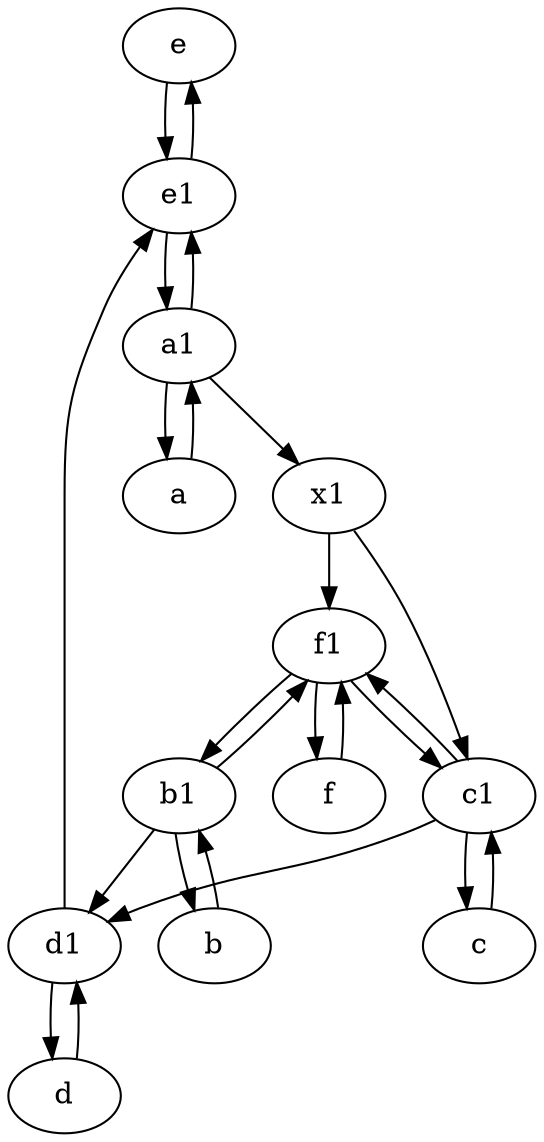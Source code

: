 digraph  {
	e [pos="30,50!"];
	a1 [pos="40,15!"];
	f1;
	a [pos="40,10!"];
	c1 [pos="30,15!"];
	b1 [pos="45,20!"];
	e1 [pos="25,45!"];
	f [pos="15,45!"];
	c [pos="20,10!"];
	b [pos="50,20!"];
	x1;
	d [pos="20,30!"];
	d1 [pos="25,30!"];
	b1 -> b;
	f -> f1;
	a -> a1;
	a1 -> e1;
	e -> e1;
	d1 -> e1;
	b -> b1;
	c1 -> c;
	f1 -> f;
	c1 -> d1;
	c1 -> f1;
	a1 -> a;
	d -> d1;
	e1 -> a1;
	f1 -> c1;
	e1 -> e;
	x1 -> c1;
	f1 -> b1;
	x1 -> f1;
	a1 -> x1;
	c -> c1;
	b1 -> f1;
	d1 -> d;
	b1 -> d1;

	}
